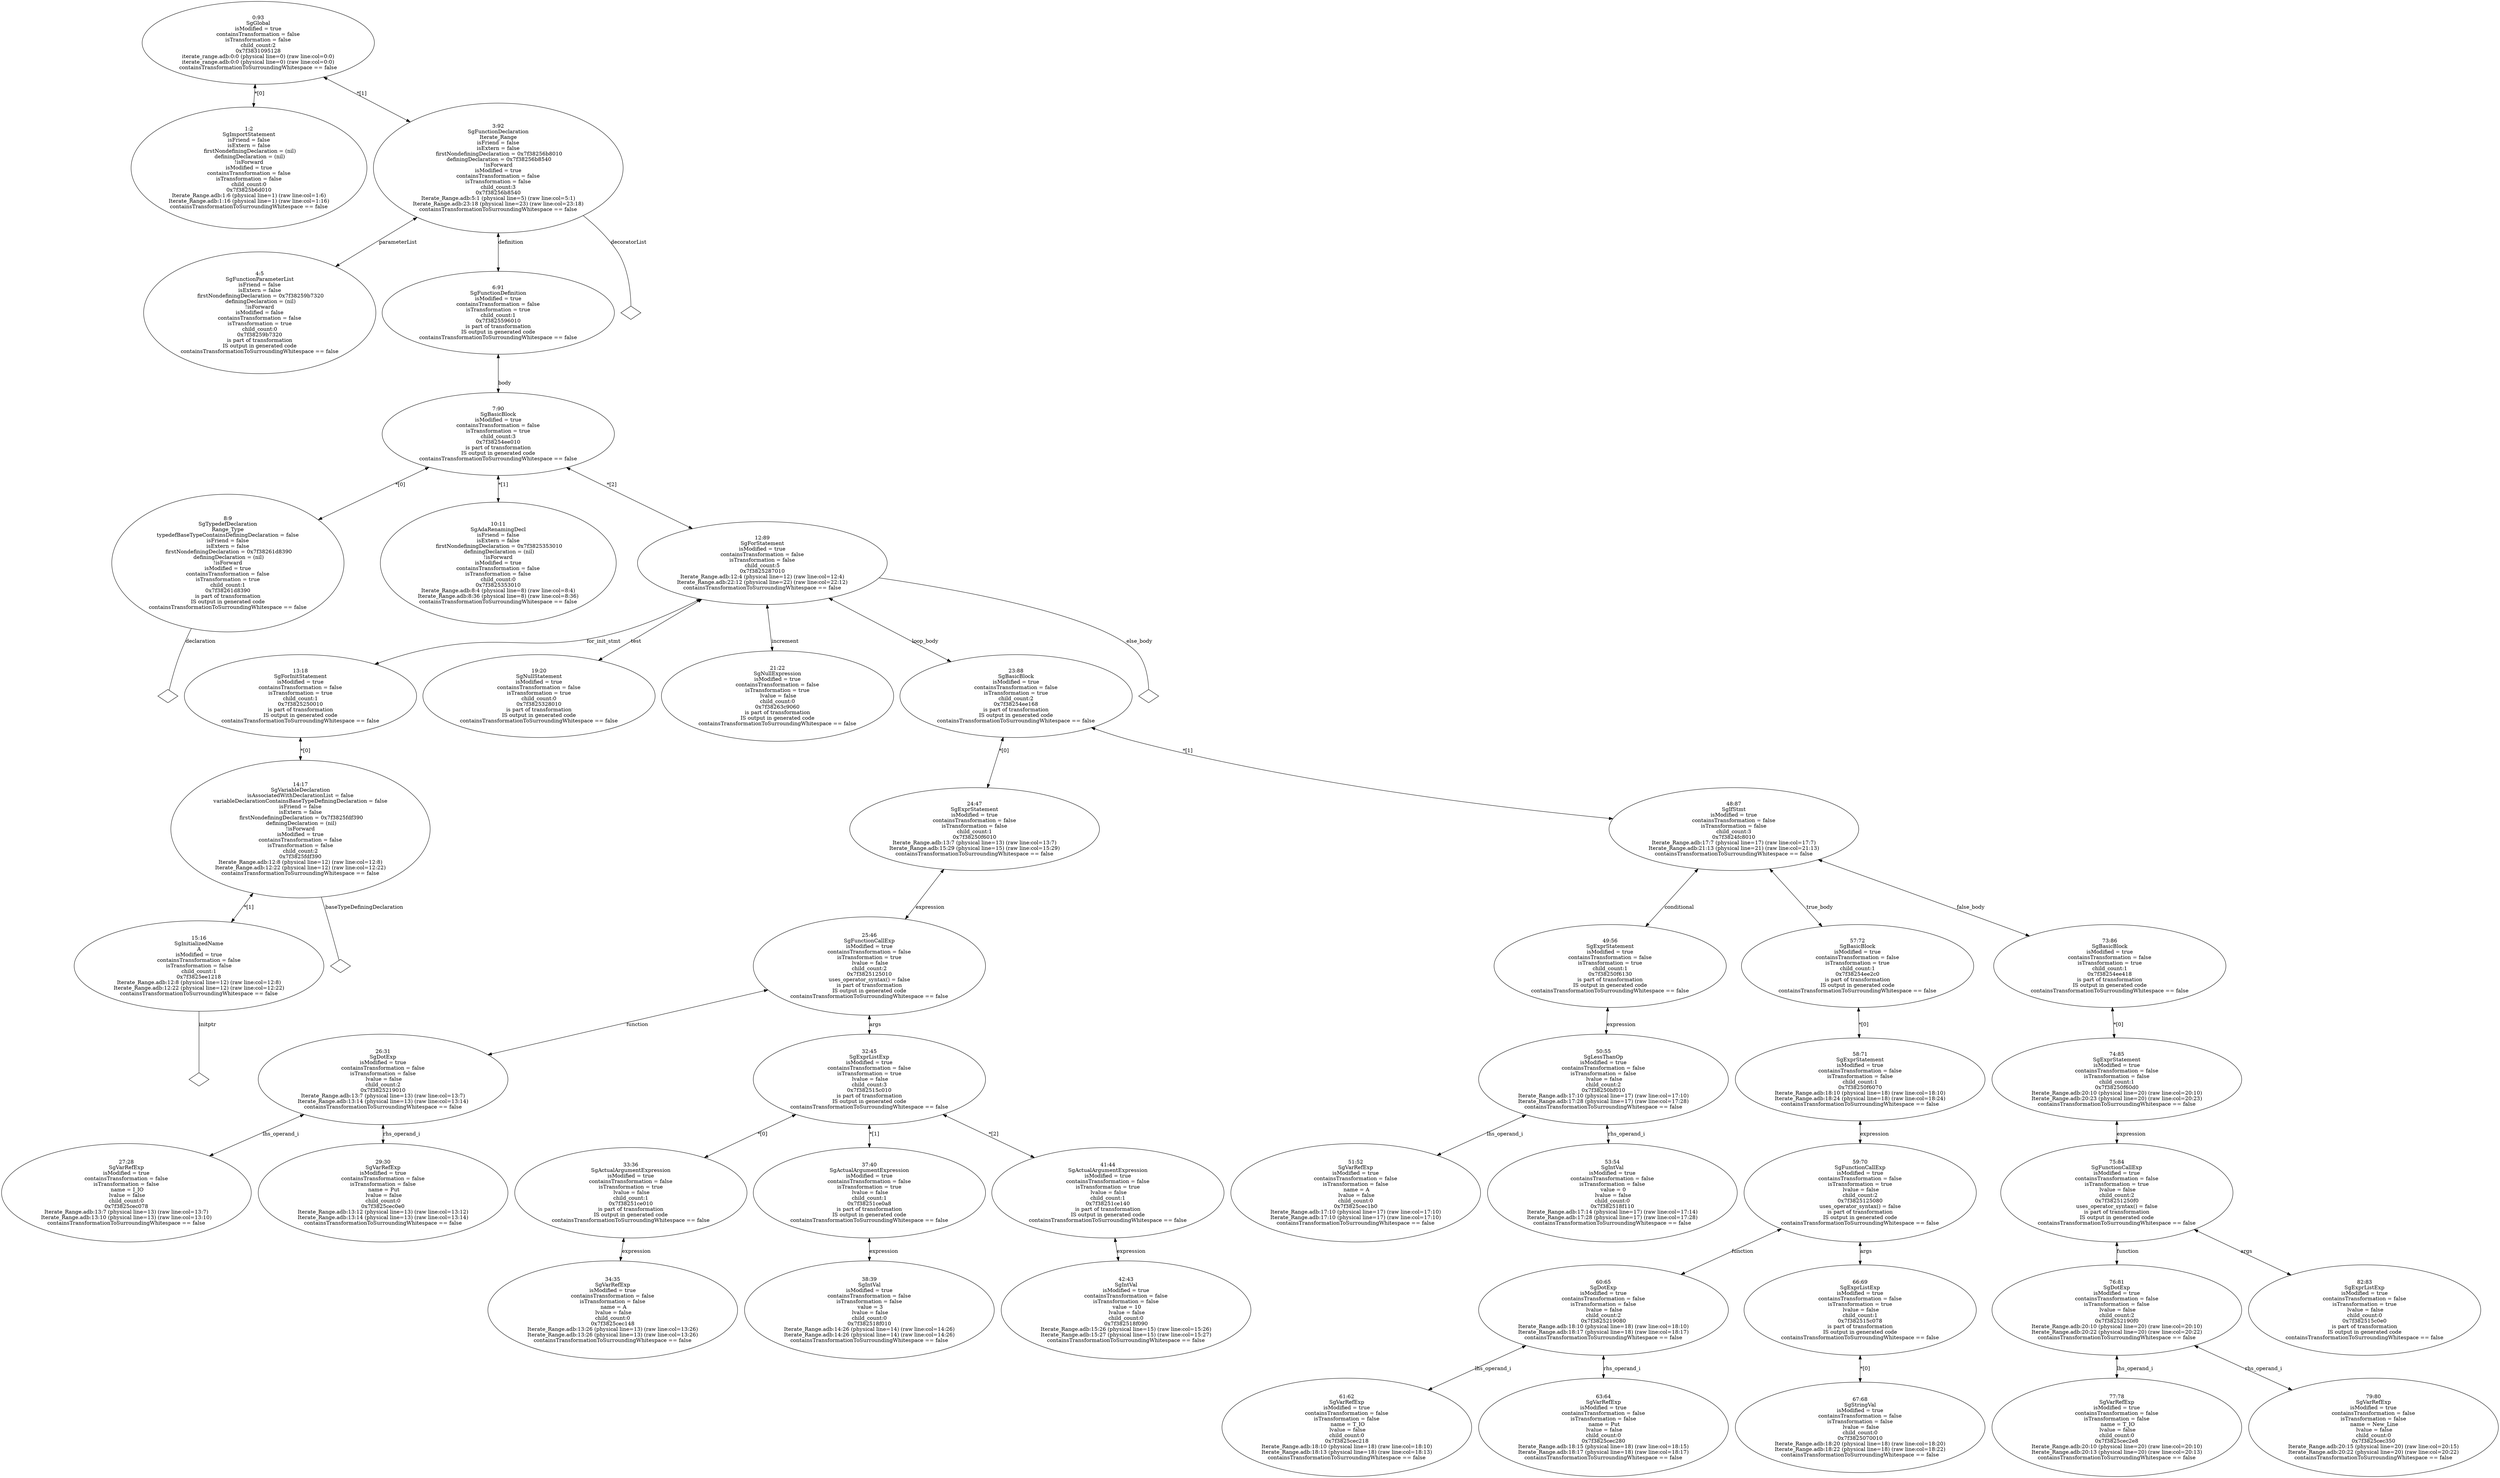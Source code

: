 digraph "G./iterate_range_rose.dot" {
"0x7f3825b6d010"[label="1:2\nSgImportStatement\n isFriend = false \n isExtern = false \n firstNondefiningDeclaration = (nil)\n definingDeclaration = (nil)\n!isForward\nisModified = true\ncontainsTransformation = false\nisTransformation = false\nchild_count:0\n0x7f3825b6d010\nIterate_Range.adb:1:6 (physical line=1) (raw line:col=1:6)\nIterate_Range.adb:1:16 (physical line=1) (raw line:col=1:16)\ncontainsTransformationToSurroundingWhitespace == false\n" ];
"0x7f38259b7320"[label="4:5\nSgFunctionParameterList\n isFriend = false \n isExtern = false \n firstNondefiningDeclaration = 0x7f38259b7320\n definingDeclaration = (nil)\n!isForward\nisModified = false\ncontainsTransformation = false\nisTransformation = true\nchild_count:0\n0x7f38259b7320\nis part of transformation\nIS output in generated code\ncontainsTransformationToSurroundingWhitespace == false\n" ];
"0x7f38261d8390"[label="8:9\nSgTypedefDeclaration\nRange_Type\n typedefBaseTypeContainsDefiningDeclaration = false \n isFriend = false \n isExtern = false \n firstNondefiningDeclaration = 0x7f38261d8390\n definingDeclaration = (nil)\n!isForward\nisModified = true\ncontainsTransformation = false\nisTransformation = true\nchild_count:1\n0x7f38261d8390\nis part of transformation\nIS output in generated code\ncontainsTransformationToSurroundingWhitespace == false\n" ];
"0x7f38261d8390" -> "0x7f38261d8390__declaration__null"[label="declaration" dir=none ];
"0x7f38261d8390__declaration__null"[label="" shape=diamond ];
"0x7f3825353010"[label="10:11\nSgAdaRenamingDecl\n isFriend = false \n isExtern = false \n firstNondefiningDeclaration = 0x7f3825353010\n definingDeclaration = (nil)\n!isForward\nisModified = true\ncontainsTransformation = false\nisTransformation = false\nchild_count:0\n0x7f3825353010\nIterate_Range.adb:8:4 (physical line=8) (raw line:col=8:4)\nIterate_Range.adb:8:36 (physical line=8) (raw line:col=8:36)\ncontainsTransformationToSurroundingWhitespace == false\n" ];
"0x7f3825ee1218"[label="15:16\nSgInitializedName\nA\nisModified = true\ncontainsTransformation = false\nisTransformation = false\nchild_count:1\n0x7f3825ee1218\nIterate_Range.adb:12:8 (physical line=12) (raw line:col=12:8)\nIterate_Range.adb:12:22 (physical line=12) (raw line:col=12:22)\ncontainsTransformationToSurroundingWhitespace == false\n" ];
"0x7f3825ee1218" -> "0x7f3825ee1218__initptr__null"[label="initptr" dir=none ];
"0x7f3825ee1218__initptr__null"[label="" shape=diamond ];
"0x7f3825fdf390"[label="14:17\nSgVariableDeclaration\n isAssociatedWithDeclarationList = false \n variableDeclarationContainsBaseTypeDefiningDeclaration = false \n isFriend = false \n isExtern = false \n firstNondefiningDeclaration = 0x7f3825fdf390\n definingDeclaration = (nil)\n!isForward\nisModified = true\ncontainsTransformation = false\nisTransformation = false\nchild_count:2\n0x7f3825fdf390\nIterate_Range.adb:12:8 (physical line=12) (raw line:col=12:8)\nIterate_Range.adb:12:22 (physical line=12) (raw line:col=12:22)\ncontainsTransformationToSurroundingWhitespace == false\n" ];
"0x7f3825fdf390" -> "0x7f3825fdf390__baseTypeDefiningDeclaration__null"[label="baseTypeDefiningDeclaration" dir=none ];
"0x7f3825fdf390__baseTypeDefiningDeclaration__null"[label="" shape=diamond ];
"0x7f3825fdf390" -> "0x7f3825ee1218"[label="*[1]" dir=both ];
"0x7f3825250010"[label="13:18\nSgForInitStatement\nisModified = true\ncontainsTransformation = false\nisTransformation = true\nchild_count:1\n0x7f3825250010\nis part of transformation\nIS output in generated code\ncontainsTransformationToSurroundingWhitespace == false\n" ];
"0x7f3825250010" -> "0x7f3825fdf390"[label="*[0]" dir=both ];
"0x7f3825328010"[label="19:20\nSgNullStatement\nisModified = true\ncontainsTransformation = false\nisTransformation = true\nchild_count:0\n0x7f3825328010\nis part of transformation\nIS output in generated code\ncontainsTransformationToSurroundingWhitespace == false\n" ];
"0x7f38263c9060"[label="21:22\nSgNullExpression\nisModified = true\ncontainsTransformation = false\nisTransformation = true\n lvalue = false\nchild_count:0\n0x7f38263c9060\nis part of transformation\nIS output in generated code\ncontainsTransformationToSurroundingWhitespace == false\n" ];
"0x7f3825cec078"[label="27:28\nSgVarRefExp\nisModified = true\ncontainsTransformation = false\nisTransformation = false\n name = I_IO\n lvalue = false\nchild_count:0\n0x7f3825cec078\nIterate_Range.adb:13:7 (physical line=13) (raw line:col=13:7)\nIterate_Range.adb:13:10 (physical line=13) (raw line:col=13:10)\ncontainsTransformationToSurroundingWhitespace == false\n" ];
"0x7f3825cec0e0"[label="29:30\nSgVarRefExp\nisModified = true\ncontainsTransformation = false\nisTransformation = false\n name = Put\n lvalue = false\nchild_count:0\n0x7f3825cec0e0\nIterate_Range.adb:13:12 (physical line=13) (raw line:col=13:12)\nIterate_Range.adb:13:14 (physical line=13) (raw line:col=13:14)\ncontainsTransformationToSurroundingWhitespace == false\n" ];
"0x7f3825219010"[label="26:31\nSgDotExp\nisModified = true\ncontainsTransformation = false\nisTransformation = false\n lvalue = false\nchild_count:2\n0x7f3825219010\nIterate_Range.adb:13:7 (physical line=13) (raw line:col=13:7)\nIterate_Range.adb:13:14 (physical line=13) (raw line:col=13:14)\ncontainsTransformationToSurroundingWhitespace == false\n" ];
"0x7f3825219010" -> "0x7f3825cec078"[label="lhs_operand_i" dir=both ];
"0x7f3825219010" -> "0x7f3825cec0e0"[label="rhs_operand_i" dir=both ];
"0x7f3825cec148"[label="34:35\nSgVarRefExp\nisModified = true\ncontainsTransformation = false\nisTransformation = false\n name = A\n lvalue = false\nchild_count:0\n0x7f3825cec148\nIterate_Range.adb:13:26 (physical line=13) (raw line:col=13:26)\nIterate_Range.adb:13:26 (physical line=13) (raw line:col=13:26)\ncontainsTransformationToSurroundingWhitespace == false\n" ];
"0x7f38251ce010"[label="33:36\nSgActualArgumentExpression\nisModified = true\ncontainsTransformation = false\nisTransformation = true\n lvalue = false\nchild_count:1\n0x7f38251ce010\nis part of transformation\nIS output in generated code\ncontainsTransformationToSurroundingWhitespace == false\n" ];
"0x7f38251ce010" -> "0x7f3825cec148"[label="expression" dir=both ];
"0x7f382518f010"[label="38:39\nSgIntVal\nisModified = true\ncontainsTransformation = false\nisTransformation = false\n value = 3\n lvalue = false\nchild_count:0\n0x7f382518f010\nIterate_Range.adb:14:26 (physical line=14) (raw line:col=14:26)\nIterate_Range.adb:14:26 (physical line=14) (raw line:col=14:26)\ncontainsTransformationToSurroundingWhitespace == false\n" ];
"0x7f38251ce0a8"[label="37:40\nSgActualArgumentExpression\nisModified = true\ncontainsTransformation = false\nisTransformation = true\n lvalue = false\nchild_count:1\n0x7f38251ce0a8\nis part of transformation\nIS output in generated code\ncontainsTransformationToSurroundingWhitespace == false\n" ];
"0x7f38251ce0a8" -> "0x7f382518f010"[label="expression" dir=both ];
"0x7f382518f090"[label="42:43\nSgIntVal\nisModified = true\ncontainsTransformation = false\nisTransformation = false\n value = 10\n lvalue = false\nchild_count:0\n0x7f382518f090\nIterate_Range.adb:15:26 (physical line=15) (raw line:col=15:26)\nIterate_Range.adb:15:27 (physical line=15) (raw line:col=15:27)\ncontainsTransformationToSurroundingWhitespace == false\n" ];
"0x7f38251ce140"[label="41:44\nSgActualArgumentExpression\nisModified = true\ncontainsTransformation = false\nisTransformation = true\n lvalue = false\nchild_count:1\n0x7f38251ce140\nis part of transformation\nIS output in generated code\ncontainsTransformationToSurroundingWhitespace == false\n" ];
"0x7f38251ce140" -> "0x7f382518f090"[label="expression" dir=both ];
"0x7f382515c010"[label="32:45\nSgExprListExp\nisModified = true\ncontainsTransformation = false\nisTransformation = true\n lvalue = false\nchild_count:3\n0x7f382515c010\nis part of transformation\nIS output in generated code\ncontainsTransformationToSurroundingWhitespace == false\n" ];
"0x7f382515c010" -> "0x7f38251ce010"[label="*[0]" dir=both ];
"0x7f382515c010" -> "0x7f38251ce0a8"[label="*[1]" dir=both ];
"0x7f382515c010" -> "0x7f38251ce140"[label="*[2]" dir=both ];
"0x7f3825125010"[label="25:46\nSgFunctionCallExp\nisModified = true\ncontainsTransformation = false\nisTransformation = true\n lvalue = false\nchild_count:2\n0x7f3825125010\nuses_operator_syntax() = false\nis part of transformation\nIS output in generated code\ncontainsTransformationToSurroundingWhitespace == false\n" ];
"0x7f3825125010" -> "0x7f3825219010"[label="function" dir=both ];
"0x7f3825125010" -> "0x7f382515c010"[label="args" dir=both ];
"0x7f38250f6010"[label="24:47\nSgExprStatement\nisModified = true\ncontainsTransformation = false\nisTransformation = false\nchild_count:1\n0x7f38250f6010\nIterate_Range.adb:13:7 (physical line=13) (raw line:col=13:7)\nIterate_Range.adb:15:29 (physical line=15) (raw line:col=15:29)\ncontainsTransformationToSurroundingWhitespace == false\n" ];
"0x7f38250f6010" -> "0x7f3825125010"[label="expression" dir=both ];
"0x7f3825cec1b0"[label="51:52\nSgVarRefExp\nisModified = true\ncontainsTransformation = false\nisTransformation = false\n name = A\n lvalue = false\nchild_count:0\n0x7f3825cec1b0\nIterate_Range.adb:17:10 (physical line=17) (raw line:col=17:10)\nIterate_Range.adb:17:10 (physical line=17) (raw line:col=17:10)\ncontainsTransformationToSurroundingWhitespace == false\n" ];
"0x7f382518f110"[label="53:54\nSgIntVal\nisModified = true\ncontainsTransformation = false\nisTransformation = false\n value = 0\n lvalue = false\nchild_count:0\n0x7f382518f110\nIterate_Range.adb:17:14 (physical line=17) (raw line:col=17:14)\nIterate_Range.adb:17:28 (physical line=17) (raw line:col=17:28)\ncontainsTransformationToSurroundingWhitespace == false\n" ];
"0x7f38250bf010"[label="50:55\nSgLessThanOp\nisModified = true\ncontainsTransformation = false\nisTransformation = false\n lvalue = false\nchild_count:2\n0x7f38250bf010\nIterate_Range.adb:17:10 (physical line=17) (raw line:col=17:10)\nIterate_Range.adb:17:28 (physical line=17) (raw line:col=17:28)\ncontainsTransformationToSurroundingWhitespace == false\n" ];
"0x7f38250bf010" -> "0x7f3825cec1b0"[label="lhs_operand_i" dir=both ];
"0x7f38250bf010" -> "0x7f382518f110"[label="rhs_operand_i" dir=both ];
"0x7f38250f6130"[label="49:56\nSgExprStatement\nisModified = true\ncontainsTransformation = false\nisTransformation = true\nchild_count:1\n0x7f38250f6130\nis part of transformation\nIS output in generated code\ncontainsTransformationToSurroundingWhitespace == false\n" ];
"0x7f38250f6130" -> "0x7f38250bf010"[label="expression" dir=both ];
"0x7f3825cec218"[label="61:62\nSgVarRefExp\nisModified = true\ncontainsTransformation = false\nisTransformation = false\n name = T_IO\n lvalue = false\nchild_count:0\n0x7f3825cec218\nIterate_Range.adb:18:10 (physical line=18) (raw line:col=18:10)\nIterate_Range.adb:18:13 (physical line=18) (raw line:col=18:13)\ncontainsTransformationToSurroundingWhitespace == false\n" ];
"0x7f3825cec280"[label="63:64\nSgVarRefExp\nisModified = true\ncontainsTransformation = false\nisTransformation = false\n name = Put\n lvalue = false\nchild_count:0\n0x7f3825cec280\nIterate_Range.adb:18:15 (physical line=18) (raw line:col=18:15)\nIterate_Range.adb:18:17 (physical line=18) (raw line:col=18:17)\ncontainsTransformationToSurroundingWhitespace == false\n" ];
"0x7f3825219080"[label="60:65\nSgDotExp\nisModified = true\ncontainsTransformation = false\nisTransformation = false\n lvalue = false\nchild_count:2\n0x7f3825219080\nIterate_Range.adb:18:10 (physical line=18) (raw line:col=18:10)\nIterate_Range.adb:18:17 (physical line=18) (raw line:col=18:17)\ncontainsTransformationToSurroundingWhitespace == false\n" ];
"0x7f3825219080" -> "0x7f3825cec218"[label="lhs_operand_i" dir=both ];
"0x7f3825219080" -> "0x7f3825cec280"[label="rhs_operand_i" dir=both ];
"0x7f3825070010"[label="67:68\nSgStringVal\nisModified = true\ncontainsTransformation = false\nisTransformation = false\n lvalue = false\nchild_count:0\n0x7f3825070010\nIterate_Range.adb:18:20 (physical line=18) (raw line:col=18:20)\nIterate_Range.adb:18:22 (physical line=18) (raw line:col=18:22)\ncontainsTransformationToSurroundingWhitespace == false\n" ];
"0x7f382515c078"[label="66:69\nSgExprListExp\nisModified = true\ncontainsTransformation = false\nisTransformation = true\n lvalue = false\nchild_count:1\n0x7f382515c078\nis part of transformation\nIS output in generated code\ncontainsTransformationToSurroundingWhitespace == false\n" ];
"0x7f382515c078" -> "0x7f3825070010"[label="*[0]" dir=both ];
"0x7f3825125080"[label="59:70\nSgFunctionCallExp\nisModified = true\ncontainsTransformation = false\nisTransformation = true\n lvalue = false\nchild_count:2\n0x7f3825125080\nuses_operator_syntax() = false\nis part of transformation\nIS output in generated code\ncontainsTransformationToSurroundingWhitespace == false\n" ];
"0x7f3825125080" -> "0x7f3825219080"[label="function" dir=both ];
"0x7f3825125080" -> "0x7f382515c078"[label="args" dir=both ];
"0x7f38250f6070"[label="58:71\nSgExprStatement\nisModified = true\ncontainsTransformation = false\nisTransformation = false\nchild_count:1\n0x7f38250f6070\nIterate_Range.adb:18:10 (physical line=18) (raw line:col=18:10)\nIterate_Range.adb:18:24 (physical line=18) (raw line:col=18:24)\ncontainsTransformationToSurroundingWhitespace == false\n" ];
"0x7f38250f6070" -> "0x7f3825125080"[label="expression" dir=both ];
"0x7f38254ee2c0"[label="57:72\nSgBasicBlock\nisModified = true\ncontainsTransformation = false\nisTransformation = true\nchild_count:1\n0x7f38254ee2c0\nis part of transformation\nIS output in generated code\ncontainsTransformationToSurroundingWhitespace == false\n" ];
"0x7f38254ee2c0" -> "0x7f38250f6070"[label="*[0]" dir=both ];
"0x7f3825cec2e8"[label="77:78\nSgVarRefExp\nisModified = true\ncontainsTransformation = false\nisTransformation = false\n name = T_IO\n lvalue = false\nchild_count:0\n0x7f3825cec2e8\nIterate_Range.adb:20:10 (physical line=20) (raw line:col=20:10)\nIterate_Range.adb:20:13 (physical line=20) (raw line:col=20:13)\ncontainsTransformationToSurroundingWhitespace == false\n" ];
"0x7f3825cec350"[label="79:80\nSgVarRefExp\nisModified = true\ncontainsTransformation = false\nisTransformation = false\n name = New_Line\n lvalue = false\nchild_count:0\n0x7f3825cec350\nIterate_Range.adb:20:15 (physical line=20) (raw line:col=20:15)\nIterate_Range.adb:20:22 (physical line=20) (raw line:col=20:22)\ncontainsTransformationToSurroundingWhitespace == false\n" ];
"0x7f38252190f0"[label="76:81\nSgDotExp\nisModified = true\ncontainsTransformation = false\nisTransformation = false\n lvalue = false\nchild_count:2\n0x7f38252190f0\nIterate_Range.adb:20:10 (physical line=20) (raw line:col=20:10)\nIterate_Range.adb:20:22 (physical line=20) (raw line:col=20:22)\ncontainsTransformationToSurroundingWhitespace == false\n" ];
"0x7f38252190f0" -> "0x7f3825cec2e8"[label="lhs_operand_i" dir=both ];
"0x7f38252190f0" -> "0x7f3825cec350"[label="rhs_operand_i" dir=both ];
"0x7f382515c0e0"[label="82:83\nSgExprListExp\nisModified = true\ncontainsTransformation = false\nisTransformation = true\n lvalue = false\nchild_count:0\n0x7f382515c0e0\nis part of transformation\nIS output in generated code\ncontainsTransformationToSurroundingWhitespace == false\n" ];
"0x7f38251250f0"[label="75:84\nSgFunctionCallExp\nisModified = true\ncontainsTransformation = false\nisTransformation = true\n lvalue = false\nchild_count:2\n0x7f38251250f0\nuses_operator_syntax() = false\nis part of transformation\nIS output in generated code\ncontainsTransformationToSurroundingWhitespace == false\n" ];
"0x7f38251250f0" -> "0x7f38252190f0"[label="function" dir=both ];
"0x7f38251250f0" -> "0x7f382515c0e0"[label="args" dir=both ];
"0x7f38250f60d0"[label="74:85\nSgExprStatement\nisModified = true\ncontainsTransformation = false\nisTransformation = false\nchild_count:1\n0x7f38250f60d0\nIterate_Range.adb:20:10 (physical line=20) (raw line:col=20:10)\nIterate_Range.adb:20:23 (physical line=20) (raw line:col=20:23)\ncontainsTransformationToSurroundingWhitespace == false\n" ];
"0x7f38250f60d0" -> "0x7f38251250f0"[label="expression" dir=both ];
"0x7f38254ee418"[label="73:86\nSgBasicBlock\nisModified = true\ncontainsTransformation = false\nisTransformation = true\nchild_count:1\n0x7f38254ee418\nis part of transformation\nIS output in generated code\ncontainsTransformationToSurroundingWhitespace == false\n" ];
"0x7f38254ee418" -> "0x7f38250f60d0"[label="*[0]" dir=both ];
"0x7f3824fc8010"[label="48:87\nSgIfStmt\nisModified = true\ncontainsTransformation = false\nisTransformation = false\nchild_count:3\n0x7f3824fc8010\nIterate_Range.adb:17:7 (physical line=17) (raw line:col=17:7)\nIterate_Range.adb:21:13 (physical line=21) (raw line:col=21:13)\ncontainsTransformationToSurroundingWhitespace == false\n" ];
"0x7f3824fc8010" -> "0x7f38250f6130"[label="conditional" dir=both ];
"0x7f3824fc8010" -> "0x7f38254ee2c0"[label="true_body" dir=both ];
"0x7f3824fc8010" -> "0x7f38254ee418"[label="false_body" dir=both ];
"0x7f38254ee168"[label="23:88\nSgBasicBlock\nisModified = true\ncontainsTransformation = false\nisTransformation = true\nchild_count:2\n0x7f38254ee168\nis part of transformation\nIS output in generated code\ncontainsTransformationToSurroundingWhitespace == false\n" ];
"0x7f38254ee168" -> "0x7f38250f6010"[label="*[0]" dir=both ];
"0x7f38254ee168" -> "0x7f3824fc8010"[label="*[1]" dir=both ];
"0x7f3825287010"[label="12:89\nSgForStatement\nisModified = true\ncontainsTransformation = false\nisTransformation = false\nchild_count:5\n0x7f3825287010\nIterate_Range.adb:12:4 (physical line=12) (raw line:col=12:4)\nIterate_Range.adb:22:12 (physical line=22) (raw line:col=22:12)\ncontainsTransformationToSurroundingWhitespace == false\n" ];
"0x7f3825287010" -> "0x7f3825250010"[label="for_init_stmt" dir=both ];
"0x7f3825287010" -> "0x7f3825328010"[label="test" dir=both ];
"0x7f3825287010" -> "0x7f38263c9060"[label="increment" dir=both ];
"0x7f3825287010" -> "0x7f38254ee168"[label="loop_body" dir=both ];
"0x7f3825287010" -> "0x7f3825287010__else_body__null"[label="else_body" dir=none ];
"0x7f3825287010__else_body__null"[label="" shape=diamond ];
"0x7f38254ee010"[label="7:90\nSgBasicBlock\nisModified = true\ncontainsTransformation = false\nisTransformation = true\nchild_count:3\n0x7f38254ee010\nis part of transformation\nIS output in generated code\ncontainsTransformationToSurroundingWhitespace == false\n" ];
"0x7f38254ee010" -> "0x7f38261d8390"[label="*[0]" dir=both ];
"0x7f38254ee010" -> "0x7f3825353010"[label="*[1]" dir=both ];
"0x7f38254ee010" -> "0x7f3825287010"[label="*[2]" dir=both ];
"0x7f3825596010"[label="6:91\nSgFunctionDefinition\nisModified = true\ncontainsTransformation = false\nisTransformation = true\nchild_count:1\n0x7f3825596010\nis part of transformation\nIS output in generated code\ncontainsTransformationToSurroundingWhitespace == false\n" ];
"0x7f3825596010" -> "0x7f38254ee010"[label="body" dir=both ];
"0x7f38256b8540"[label="3:92\nSgFunctionDeclaration\nIterate_Range\n isFriend = false \n isExtern = false \n firstNondefiningDeclaration = 0x7f38256b8010\n definingDeclaration = 0x7f38256b8540\n!isForward\nisModified = true\ncontainsTransformation = false\nisTransformation = false\nchild_count:3\n0x7f38256b8540\nIterate_Range.adb:5:1 (physical line=5) (raw line:col=5:1)\nIterate_Range.adb:23:18 (physical line=23) (raw line:col=23:18)\ncontainsTransformationToSurroundingWhitespace == false\n" ];
"0x7f38256b8540" -> "0x7f38259b7320"[label="parameterList" dir=both ];
"0x7f38256b8540" -> "0x7f38256b8540__decoratorList__null"[label="decoratorList" dir=none ];
"0x7f38256b8540__decoratorList__null"[label="" shape=diamond ];
"0x7f38256b8540" -> "0x7f3825596010"[label="definition" dir=both ];
"0x7f3831095128"[label="0:93\nSgGlobal\nisModified = true\ncontainsTransformation = false\nisTransformation = false\nchild_count:2\n0x7f3831095128\niterate_range.adb:0:0 (physical line=0) (raw line:col=0:0)\niterate_range.adb:0:0 (physical line=0) (raw line:col=0:0)\ncontainsTransformationToSurroundingWhitespace == false\n" ];
"0x7f3831095128" -> "0x7f3825b6d010"[label="*[0]" dir=both ];
"0x7f3831095128" -> "0x7f38256b8540"[label="*[1]" dir=both ];
}

